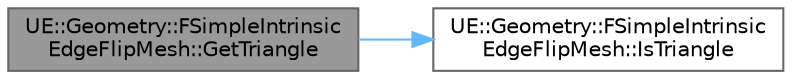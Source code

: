 digraph "UE::Geometry::FSimpleIntrinsicEdgeFlipMesh::GetTriangle"
{
 // INTERACTIVE_SVG=YES
 // LATEX_PDF_SIZE
  bgcolor="transparent";
  edge [fontname=Helvetica,fontsize=10,labelfontname=Helvetica,labelfontsize=10];
  node [fontname=Helvetica,fontsize=10,shape=box,height=0.2,width=0.4];
  rankdir="LR";
  Node1 [id="Node000001",label="UE::Geometry::FSimpleIntrinsic\lEdgeFlipMesh::GetTriangle",height=0.2,width=0.4,color="gray40", fillcolor="grey60", style="filled", fontcolor="black",tooltip=" "];
  Node1 -> Node2 [id="edge1_Node000001_Node000002",color="steelblue1",style="solid",tooltip=" "];
  Node2 [id="Node000002",label="UE::Geometry::FSimpleIntrinsic\lEdgeFlipMesh::IsTriangle",height=0.2,width=0.4,color="grey40", fillcolor="white", style="filled",URL="$db/d76/classUE_1_1Geometry_1_1FSimpleIntrinsicEdgeFlipMesh.html#aef81316a29a4507ea0625edaaef40ce7",tooltip=" "];
}
